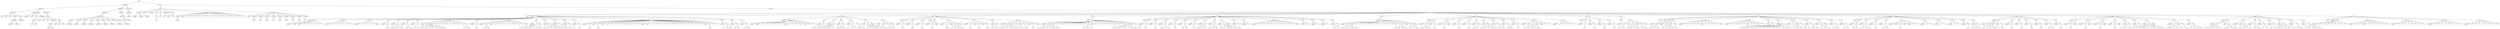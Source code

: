 digraph Tree {
	"t0" [label = "TEI"];
	"t1" [label = "teiHeader"];
	"t2" [label = "fileDesc"];
	"t3" [label = "titleStmt"];
	"t4" [label = "title"];
	"t5" [label = "title"];
	"t6" [label = "title"];
	"t7" [label = "author"];
	"t8" [label = "persName"];
	"t9" [label = "forename"];
	"t10" [label = "surname"];
	"t11" [label = "author"];
	"t12" [label = "persName"];
	"t13" [label = "publicationStmt"];
	"t14" [label = "publisher"];
	"t15" [label = "idno"];
	"t16" [label = "idno"];
	"t17" [label = "availability"];
	"t18" [label = "licence"];
	"t19" [label = "ab"];
	"t20" [label = "ref"];
	"t21" [label = "sourceDesc"];
	"t22" [label = "bibl"];
	"t23" [label = "name"];
	"t24" [label = "idno"];
	"t25" [label = "idno"];
	"t26" [label = "availability"];
	"t27" [label = "licence"];
	"t28" [label = "ab"];
	"t29" [label = "ref"];
	"t30" [label = "bibl"];
	"t31" [label = "date"];
	"t32" [label = "date"];
	"t33" [label = "idno"];
	"t34" [label = "profileDesc"];
	"t35" [label = "particDesc"];
	"t36" [label = "listPerson"];
	"t37" [label = "person"];
	"t38" [label = "persName"];
	"t39" [label = "person"];
	"t40" [label = "persName"];
	"t41" [label = "person"];
	"t42" [label = "persName"];
	"t43" [label = "person"];
	"t44" [label = "persName"];
	"t45" [label = "person"];
	"t46" [label = "persName"];
	"t47" [label = "person"];
	"t48" [label = "persName"];
	"t49" [label = "person"];
	"t50" [label = "persName"];
	"t51" [label = "person"];
	"t52" [label = "persName"];
	"t53" [label = "person"];
	"t54" [label = "persName"];
	"t55" [label = "textClass"];
	"t56" [label = "keywords"];
	"t57" [label = "term"];
	"t58" [label = "term"];
	"t59" [label = "revisionDesc"];
	"t60" [label = "listChange"];
	"t61" [label = "change"];
	"t62" [label = "text"];
	"t63" [label = "front"];
	"t64" [label = "docTitle"];
	"t65" [label = "titlePart"];
	"t66" [label = "titlePart"];
	"t67" [label = "titlePart"];
	"t68" [label = "docDate"];
	"t69" [label = "docAuthor"];
	"t70" [label = "div"];
	"t71" [label = "div"];
	"t72" [label = "p"];
	"t73" [label = "div"];
	"t74" [label = "p"];
	"t75" [label = "performance"];
	"t76" [label = "ab"];
	"t77" [label = "div"];
	"t78" [label = "head"];
	"t79" [label = "p"];
	"t80" [label = "div"];
	"t81" [label = "opener"];
	"t82" [label = "salute"];
	"t83" [label = "head"];
	"t84" [label = "l"];
	"t85" [label = "l"];
	"t86" [label = "l"];
	"t87" [label = "l"];
	"t88" [label = "l"];
	"t89" [label = "l"];
	"t90" [label = "l"];
	"t91" [label = "l"];
	"t92" [label = "l"];
	"t93" [label = "l"];
	"t94" [label = "l"];
	"t95" [label = "l"];
	"t96" [label = "l"];
	"t97" [label = "l"];
	"t98" [label = "l"];
	"t99" [label = "l"];
	"t100" [label = "castList"];
	"t101" [label = "head"];
	"t102" [label = "castItem"];
	"t103" [label = "role"];
	"t104" [label = "castItem"];
	"t105" [label = "role"];
	"t106" [label = "castItem"];
	"t107" [label = "role"];
	"t108" [label = "castItem"];
	"t109" [label = "role"];
	"t110" [label = "castItem"];
	"t111" [label = "role"];
	"t112" [label = "castItem"];
	"t113" [label = "role"];
	"t114" [label = "castItem"];
	"t115" [label = "role"];
	"t116" [label = "castItem"];
	"t117" [label = "role"];
	"t118" [label = "castItem"];
	"t119" [label = "role"];
	"t120" [label = "body"];
	"t121" [label = "div"];
	"t122" [label = "head"];
	"t123" [label = "stage"];
	"t124" [label = "div"];
	"t125" [label = "head"];
	"t126" [label = "sp"];
	"t127" [label = "speaker"];
	"t128" [label = "stage"];
	"t129" [label = "stage"];
	"t130" [label = "l"];
	"t131" [label = "l"];
	"t132" [label = "l"];
	"t133" [label = "l"];
	"t134" [label = "l"];
	"t135" [label = "l"];
	"t136" [label = "sp"];
	"t137" [label = "speaker"];
	"t138" [label = "l"];
	"t139" [label = "l"];
	"t140" [label = "l"];
	"t141" [label = "l"];
	"t142" [label = "l"];
	"t143" [label = "l"];
	"t144" [label = "sp"];
	"t145" [label = "speaker"];
	"t146" [label = "l"];
	"t147" [label = "l"];
	"t148" [label = "l"];
	"t149" [label = "l"];
	"t150" [label = "stage"];
	"t151" [label = "sp"];
	"t152" [label = "speaker"];
	"t153" [label = "p"];
	"t154" [label = "s"];
	"t155" [label = "sp"];
	"t156" [label = "speaker"];
	"t157" [label = "p"];
	"t158" [label = "s"];
	"t159" [label = "s"];
	"t160" [label = "s"];
	"t161" [label = "s"];
	"t162" [label = "sp"];
	"t163" [label = "speaker"];
	"t164" [label = "p"];
	"t165" [label = "s"];
	"t166" [label = "s"];
	"t167" [label = "sp"];
	"t168" [label = "speaker"];
	"t169" [label = "p"];
	"t170" [label = "s"];
	"t171" [label = "sp"];
	"t172" [label = "speaker"];
	"t173" [label = "p"];
	"t174" [label = "s"];
	"t175" [label = "s"];
	"t176" [label = "s"];
	"t177" [label = "s"];
	"t178" [label = "s"];
	"t179" [label = "s"];
	"t180" [label = "s"];
	"t181" [label = "s"];
	"t182" [label = "stage"];
	"t183" [label = "l"];
	"t184" [label = "l"];
	"t185" [label = "l"];
	"t186" [label = "l"];
	"t187" [label = "l"];
	"t188" [label = "l"];
	"t189" [label = "l"];
	"t190" [label = "l"];
	"t191" [label = "p"];
	"t192" [label = "s"];
	"t193" [label = "s"];
	"t194" [label = "sp"];
	"t195" [label = "speaker"];
	"t196" [label = "p"];
	"t197" [label = "s"];
	"t198" [label = "sp"];
	"t199" [label = "speaker"];
	"t200" [label = "p"];
	"t201" [label = "s"];
	"t202" [label = "s"];
	"t203" [label = "stage"];
	"t204" [label = "l"];
	"t205" [label = "l"];
	"t206" [label = "l"];
	"t207" [label = "l"];
	"t208" [label = "l"];
	"t209" [label = "l"];
	"t210" [label = "l"];
	"t211" [label = "l"];
	"t212" [label = "note"];
	"t213" [label = "sp"];
	"t214" [label = "speaker"];
	"t215" [label = "p"];
	"t216" [label = "s"];
	"t217" [label = "s"];
	"t218" [label = "s"];
	"t219" [label = "s"];
	"t220" [label = "p"];
	"t221" [label = "s"];
	"t222" [label = "s"];
	"t223" [label = "sp"];
	"t224" [label = "speaker"];
	"t225" [label = "p"];
	"t226" [label = "s"];
	"t227" [label = "s"];
	"t228" [label = "s"];
	"t229" [label = "s"];
	"t230" [label = "s"];
	"t231" [label = "s"];
	"t232" [label = "sp"];
	"t233" [label = "speaker"];
	"t234" [label = "p"];
	"t235" [label = "s"];
	"t236" [label = "s"];
	"t237" [label = "sp"];
	"t238" [label = "speaker"];
	"t239" [label = "p"];
	"t240" [label = "s"];
	"t241" [label = "sp"];
	"t242" [label = "speaker"];
	"t243" [label = "p"];
	"t244" [label = "s"];
	"t245" [label = "sp"];
	"t246" [label = "speaker"];
	"t247" [label = "p"];
	"t248" [label = "s"];
	"t249" [label = "stage"];
	"t250" [label = "p"];
	"t251" [label = "s"];
	"t252" [label = "stage"];
	"t253" [label = "l"];
	"t254" [label = "l"];
	"t255" [label = "l"];
	"t256" [label = "l"];
	"t257" [label = "l"];
	"t258" [label = "note"];
	"t259" [label = "l"];
	"t260" [label = "l"];
	"t261" [label = "l"];
	"t262" [label = "stage"];
	"t263" [label = "note"];
	"t264" [label = "l"];
	"t265" [label = "l"];
	"t266" [label = "l"];
	"t267" [label = "l"];
	"t268" [label = "l"];
	"t269" [label = "l"];
	"t270" [label = "l"];
	"t271" [label = "l"];
	"t272" [label = "l"];
	"t273" [label = "l"];
	"t274" [label = "l"];
	"t275" [label = "l"];
	"t276" [label = "l"];
	"t277" [label = "l"];
	"t278" [label = "stage"];
	"t279" [label = "p"];
	"t280" [label = "s"];
	"t281" [label = "l"];
	"t282" [label = "l"];
	"t283" [label = "sp"];
	"t284" [label = "speaker"];
	"t285" [label = "p"];
	"t286" [label = "s"];
	"t287" [label = "s"];
	"t288" [label = "s"];
	"t289" [label = "sp"];
	"t290" [label = "speaker"];
	"t291" [label = "p"];
	"t292" [label = "s"];
	"t293" [label = "s"];
	"t294" [label = "sp"];
	"t295" [label = "speaker"];
	"t296" [label = "p"];
	"t297" [label = "s"];
	"t298" [label = "s"];
	"t299" [label = "div"];
	"t300" [label = "head"];
	"t301" [label = "sp"];
	"t302" [label = "speaker"];
	"t303" [label = "stage"];
	"t304" [label = "l"];
	"t305" [label = "l"];
	"t306" [label = "l"];
	"t307" [label = "l"];
	"t308" [label = "l"];
	"t309" [label = "l"];
	"t310" [label = "stage"];
	"t311" [label = "l"];
	"t312" [label = "l"];
	"t313" [label = "l"];
	"t314" [label = "l"];
	"t315" [label = "stage"];
	"t316" [label = "l"];
	"t317" [label = "l"];
	"t318" [label = "sp"];
	"t319" [label = "speaker"];
	"t320" [label = "p"];
	"t321" [label = "s"];
	"t322" [label = "sp"];
	"t323" [label = "speaker"];
	"t324" [label = "p"];
	"t325" [label = "s"];
	"t326" [label = "s"];
	"t327" [label = "s"];
	"t328" [label = "s"];
	"t329" [label = "s"];
	"t330" [label = "sp"];
	"t331" [label = "speaker"];
	"t332" [label = "p"];
	"t333" [label = "s"];
	"t334" [label = "s"];
	"t335" [label = "s"];
	"t336" [label = "sp"];
	"t337" [label = "speaker"];
	"t338" [label = "p"];
	"t339" [label = "s"];
	"t340" [label = "s"];
	"t341" [label = "s"];
	"t342" [label = "p"];
	"t343" [label = "s"];
	"t344" [label = "s"];
	"t345" [label = "sp"];
	"t346" [label = "speaker"];
	"t347" [label = "p"];
	"t348" [label = "s"];
	"t349" [label = "s"];
	"t350" [label = "s"];
	"t351" [label = "s"];
	"t352" [label = "s"];
	"t353" [label = "s"];
	"t354" [label = "stage"];
	"t355" [label = "sp"];
	"t356" [label = "speaker"];
	"t357" [label = "stage"];
	"t358" [label = "p"];
	"t359" [label = "s"];
	"t360" [label = "s"];
	"t361" [label = "stage"];
	"t362" [label = "div"];
	"t363" [label = "head"];
	"t364" [label = "sp"];
	"t365" [label = "speaker"];
	"t366" [label = "p"];
	"t367" [label = "s"];
	"t368" [label = "sp"];
	"t369" [label = "speaker"];
	"t370" [label = "p"];
	"t371" [label = "s"];
	"t372" [label = "sp"];
	"t373" [label = "speaker"];
	"t374" [label = "p"];
	"t375" [label = "s"];
	"t376" [label = "stage"];
	"t377" [label = "sp"];
	"t378" [label = "speaker"];
	"t379" [label = "p"];
	"t380" [label = "s"];
	"t381" [label = "stage"];
	"t382" [label = "sp"];
	"t383" [label = "speaker"];
	"t384" [label = "p"];
	"t385" [label = "s"];
	"t386" [label = "stage"];
	"t387" [label = "p"];
	"t388" [label = "s"];
	"t389" [label = "s"];
	"t390" [label = "s"];
	"t391" [label = "s"];
	"t392" [label = "stage"];
	"t393" [label = "sp"];
	"t394" [label = "speaker"];
	"t395" [label = "p"];
	"t396" [label = "s"];
	"t397" [label = "stage"];
	"t398" [label = "p"];
	"t399" [label = "s"];
	"t400" [label = "stage"];
	"t401" [label = "p"];
	"t402" [label = "s"];
	"t403" [label = "sp"];
	"t404" [label = "speaker"];
	"t405" [label = "p"];
	"t406" [label = "s"];
	"t407" [label = "s"];
	"t408" [label = "sp"];
	"t409" [label = "speaker"];
	"t410" [label = "p"];
	"t411" [label = "s"];
	"t412" [label = "s"];
	"t413" [label = "s"];
	"t414" [label = "s"];
	"t415" [label = "s"];
	"t416" [label = "s"];
	"t417" [label = "stage"];
	"t418" [label = "p"];
	"t419" [label = "s"];
	"t420" [label = "stage"];
	"t421" [label = "p"];
	"t422" [label = "s"];
	"t423" [label = "stage"];
	"t424" [label = "p"];
	"t425" [label = "s"];
	"t426" [label = "stage"];
	"t427" [label = "div"];
	"t428" [label = "head"];
	"t429" [label = "sp"];
	"t430" [label = "speaker"];
	"t431" [label = "p"];
	"t432" [label = "s"];
	"t433" [label = "s"];
	"t434" [label = "s"];
	"t435" [label = "s"];
	"t436" [label = "s"];
	"t437" [label = "s"];
	"t438" [label = "stage"];
	"t439" [label = "l"];
	"t440" [label = "l"];
	"t441" [label = "l"];
	"t442" [label = "l"];
	"t443" [label = "l"];
	"t444" [label = "l"];
	"t445" [label = "l"];
	"t446" [label = "l"];
	"t447" [label = "p"];
	"t448" [label = "s"];
	"t449" [label = "s"];
	"t450" [label = "s"];
	"t451" [label = "stage"];
	"t452" [label = "l"];
	"t453" [label = "l"];
	"t454" [label = "l"];
	"t455" [label = "l"];
	"t456" [label = "l"];
	"t457" [label = "l"];
	"t458" [label = "l"];
	"t459" [label = "l"];
	"t460" [label = "p"];
	"t461" [label = "s"];
	"t462" [label = "s"];
	"t463" [label = "s"];
	"t464" [label = "s"];
	"t465" [label = "s"];
	"t466" [label = "s"];
	"t467" [label = "s"];
	"t468" [label = "stage"];
	"t469" [label = "p"];
	"t470" [label = "s"];
	"t471" [label = "div"];
	"t472" [label = "head"];
	"t473" [label = "sp"];
	"t474" [label = "speaker"];
	"t475" [label = "p"];
	"t476" [label = "s"];
	"t477" [label = "sp"];
	"t478" [label = "speaker"];
	"t479" [label = "p"];
	"t480" [label = "s"];
	"t481" [label = "sp"];
	"t482" [label = "speaker"];
	"t483" [label = "p"];
	"t484" [label = "s"];
	"t485" [label = "s"];
	"t486" [label = "s"];
	"t487" [label = "sp"];
	"t488" [label = "speaker"];
	"t489" [label = "p"];
	"t490" [label = "s"];
	"t491" [label = "sp"];
	"t492" [label = "speaker"];
	"t493" [label = "p"];
	"t494" [label = "s"];
	"t495" [label = "s"];
	"t496" [label = "sp"];
	"t497" [label = "speaker"];
	"t498" [label = "p"];
	"t499" [label = "s"];
	"t500" [label = "sp"];
	"t501" [label = "speaker"];
	"t502" [label = "p"];
	"t503" [label = "s"];
	"t504" [label = "s"];
	"t505" [label = "s"];
	"t506" [label = "sp"];
	"t507" [label = "speaker"];
	"t508" [label = "p"];
	"t509" [label = "s"];
	"t510" [label = "s"];
	"t511" [label = "s"];
	"t512" [label = "sp"];
	"t513" [label = "speaker"];
	"t514" [label = "p"];
	"t515" [label = "s"];
	"t516" [label = "s"];
	"t517" [label = "s"];
	"t518" [label = "s"];
	"t519" [label = "s"];
	"t520" [label = "s"];
	"t521" [label = "stage"];
	"t522" [label = "sp"];
	"t523" [label = "speaker"];
	"t524" [label = "l"];
	"t525" [label = "sp"];
	"t526" [label = "speaker"];
	"t527" [label = "l"];
	"t528" [label = "sp"];
	"t529" [label = "speaker"];
	"t530" [label = "l"];
	"t531" [label = "l"];
	"t532" [label = "l"];
	"t533" [label = "l"];
	"t534" [label = "l"];
	"t535" [label = "l"];
	"t536" [label = "l"];
	"t537" [label = "l"];
	"t538" [label = "l"];
	"t539" [label = "l"];
	"t540" [label = "stage"];
	"t541" [label = "sp"];
	"t542" [label = "speaker"];
	"t543" [label = "l"];
	"t544" [label = "sp"];
	"t545" [label = "speaker"];
	"t546" [label = "l"];
	"t547" [label = "sp"];
	"t548" [label = "speaker"];
	"t549" [label = "l"];
	"t550" [label = "sp"];
	"t551" [label = "speaker"];
	"t552" [label = "p"];
	"t553" [label = "s"];
	"t554" [label = "s"];
	"t555" [label = "div"];
	"t556" [label = "head"];
	"t557" [label = "sp"];
	"t558" [label = "speaker"];
	"t559" [label = "p"];
	"t560" [label = "s"];
	"t561" [label = "s"];
	"t562" [label = "s"];
	"t563" [label = "s"];
	"t564" [label = "s"];
	"t565" [label = "stage"];
	"t566" [label = "l"];
	"t567" [label = "l"];
	"t568" [label = "l"];
	"t569" [label = "l"];
	"t570" [label = "l"];
	"t571" [label = "l"];
	"t572" [label = "l"];
	"t573" [label = "l"];
	"t574" [label = "l"];
	"t575" [label = "l"];
	"t576" [label = "l"];
	"t577" [label = "l"];
	"t578" [label = "p"];
	"t579" [label = "s"];
	"t580" [label = "s"];
	"t581" [label = "s"];
	"t582" [label = "s"];
	"t583" [label = "stage"];
	"t584" [label = "p"];
	"t585" [label = "s"];
	"t586" [label = "s"];
	"t587" [label = "s"];
	"t588" [label = "stage"];
	"t589" [label = "div"];
	"t590" [label = "head"];
	"t591" [label = "sp"];
	"t592" [label = "speaker"];
	"t593" [label = "p"];
	"t594" [label = "s"];
	"t595" [label = "s"];
	"t596" [label = "s"];
	"t597" [label = "stage"];
	"t598" [label = "p"];
	"t599" [label = "s"];
	"t600" [label = "sp"];
	"t601" [label = "speaker"];
	"t602" [label = "p"];
	"t603" [label = "s"];
	"t604" [label = "stage"];
	"t605" [label = "sp"];
	"t606" [label = "speaker"];
	"t607" [label = "p"];
	"t608" [label = "s"];
	"t609" [label = "sp"];
	"t610" [label = "speaker"];
	"t611" [label = "p"];
	"t612" [label = "s"];
	"t613" [label = "sp"];
	"t614" [label = "speaker"];
	"t615" [label = "p"];
	"t616" [label = "s"];
	"t617" [label = "s"];
	"t618" [label = "sp"];
	"t619" [label = "speaker"];
	"t620" [label = "p"];
	"t621" [label = "s"];
	"t622" [label = "s"];
	"t623" [label = "s"];
	"t624" [label = "s"];
	"t625" [label = "s"];
	"t626" [label = "sp"];
	"t627" [label = "speaker"];
	"t628" [label = "p"];
	"t629" [label = "s"];
	"t630" [label = "s"];
	"t631" [label = "sp"];
	"t632" [label = "speaker"];
	"t633" [label = "p"];
	"t634" [label = "s"];
	"t635" [label = "s"];
	"t636" [label = "sp"];
	"t637" [label = "speaker"];
	"t638" [label = "p"];
	"t639" [label = "s"];
	"t640" [label = "sp"];
	"t641" [label = "speaker"];
	"t642" [label = "note"];
	"t643" [label = "p"];
	"t644" [label = "s"];
	"t645" [label = "s"];
	"t646" [label = "s"];
	"t647" [label = "s"];
	"t648" [label = "s"];
	"t649" [label = "stage"];
	"t650" [label = "stage"];
	"t651" [label = "l"];
	"t652" [label = "l"];
	"t653" [label = "sp"];
	"t654" [label = "speaker"];
	"t655" [label = "l"];
	"t656" [label = "l"];
	"t657" [label = "l"];
	"t658" [label = "l"];
	"t659" [label = "l"];
	"t660" [label = "div"];
	"t661" [label = "head"];
	"t662" [label = "sp"];
	"t663" [label = "speaker"];
	"t664" [label = "p"];
	"t665" [label = "s"];
	"t666" [label = "sp"];
	"t667" [label = "speaker"];
	"t668" [label = "p"];
	"t669" [label = "s"];
	"t670" [label = "sp"];
	"t671" [label = "speaker"];
	"t672" [label = "p"];
	"t673" [label = "s"];
	"t674" [label = "sp"];
	"t675" [label = "speaker"];
	"t676" [label = "p"];
	"t677" [label = "s"];
	"t678" [label = "div"];
	"t679" [label = "head"];
	"t680" [label = "sp"];
	"t681" [label = "speaker"];
	"t682" [label = "p"];
	"t683" [label = "s"];
	"t684" [label = "s"];
	"t685" [label = "stage"];
	"t686" [label = "p"];
	"t687" [label = "s"];
	"t688" [label = "s"];
	"t689" [label = "s"];
	"t690" [label = "s"];
	"t691" [label = "stage"];
	"t692" [label = "p"];
	"t693" [label = "s"];
	"t694" [label = "s"];
	"t695" [label = "stage"];
	"t696" [label = "div"];
	"t697" [label = "head"];
	"t698" [label = "stage"];
	"t699" [label = "sp"];
	"t700" [label = "speaker"];
	"t701" [label = "p"];
	"t702" [label = "s"];
	"t703" [label = "s"];
	"t704" [label = "s"];
	"t705" [label = "sp"];
	"t706" [label = "speaker"];
	"t707" [label = "p"];
	"t708" [label = "s"];
	"t709" [label = "s"];
	"t710" [label = "s"];
	"t711" [label = "s"];
	"t712" [label = "s"];
	"t713" [label = "stage"];
	"t714" [label = "stage"];
	"t715" [label = "sp"];
	"t716" [label = "speaker"];
	"t717" [label = "l"];
	"t718" [label = "l"];
	"t719" [label = "l"];
	"t720" [label = "l"];
	"t721" [label = "stage"];
	"t722" [label = "l"];
	"t723" [label = "l"];
	"t724" [label = "l"];
	"t725" [label = "l"];
	"t726" [label = "note"];
	"t727" [label = "sp"];
	"t728" [label = "speaker"];
	"t729" [label = "l"];
	"t730" [label = "l"];
	"t731" [label = "l"];
	"t732" [label = "l"];
	"t733" [label = "stage"];
	"t734" [label = "l"];
	"t735" [label = "l"];
	"t736" [label = "l"];
	"t737" [label = "l"];
	"t738" [label = "sp"];
	"t739" [label = "speaker"];
	"t740" [label = "p"];
	"t741" [label = "s"];
	"t742" [label = "s"];
	"t743" [label = "sp"];
	"t744" [label = "speaker"];
	"t745" [label = "p"];
	"t746" [label = "s"];
	"t747" [label = "s"];
	"t748" [label = "s"];
	"t749" [label = "s"];
	"t750" [label = "s"];
	"t751" [label = "s"];
	"t752" [label = "s"];
	"t753" [label = "s"];
	"t754" [label = "s"];
	"t755" [label = "s"];
	"t756" [label = "s"];
	"t757" [label = "s"];
	"t758" [label = "sp"];
	"t759" [label = "speaker"];
	"t760" [label = "p"];
	"t761" [label = "s"];
	"t762" [label = "s"];
	"t763" [label = "s"];
	"t764" [label = "stage"];
	"t765" [label = "p"];
	"t766" [label = "s"];
	"t767" [label = "s"];
	"t768" [label = "sp"];
	"t769" [label = "speaker"];
	"t770" [label = "p"];
	"t771" [label = "s"];
	"t772" [label = "s"];
	"t773" [label = "sp"];
	"t774" [label = "speaker"];
	"t775" [label = "p"];
	"t776" [label = "s"];
	"t777" [label = "s"];
	"t778" [label = "s"];
	"t779" [label = "stage"];
	"t780" [label = "sp"];
	"t781" [label = "speaker"];
	"t782" [label = "p"];
	"t783" [label = "s"];
	"t784" [label = "s"];
	"t785" [label = "sp"];
	"t786" [label = "speaker"];
	"t787" [label = "p"];
	"t788" [label = "s"];
	"t789" [label = "s"];
	"t790" [label = "div"];
	"t791" [label = "head"];
	"t792" [label = "sp"];
	"t793" [label = "speaker"];
	"t794" [label = "p"];
	"t795" [label = "s"];
	"t796" [label = "s"];
	"t797" [label = "sp"];
	"t798" [label = "speaker"];
	"t799" [label = "p"];
	"t800" [label = "s"];
	"t801" [label = "s"];
	"t802" [label = "s"];
	"t803" [label = "sp"];
	"t804" [label = "speaker"];
	"t805" [label = "p"];
	"t806" [label = "s"];
	"t807" [label = "sp"];
	"t808" [label = "speaker"];
	"t809" [label = "p"];
	"t810" [label = "s"];
	"t811" [label = "s"];
	"t812" [label = "sp"];
	"t813" [label = "speaker"];
	"t814" [label = "stage"];
	"t815" [label = "p"];
	"t816" [label = "s"];
	"t817" [label = "stage"];
	"t818" [label = "stage"];
	"t819" [label = "l"];
	"t820" [label = "l"];
	"t821" [label = "sp"];
	"t822" [label = "speaker"];
	"t823" [label = "l"];
	"t824" [label = "l"];
	"t825" [label = "sp"];
	"t826" [label = "speaker"];
	"t827" [label = "l"];
	"t828" [label = "l"];
	"t829" [label = "sp"];
	"t830" [label = "speaker"];
	"t831" [label = "l"];
	"t832" [label = "l"];
	"t833" [label = "sp"];
	"t834" [label = "speaker"];
	"t835" [label = "p"];
	"t836" [label = "s"];
	"t837" [label = "sp"];
	"t838" [label = "speaker"];
	"t839" [label = "p"];
	"t840" [label = "s"];
	"t841" [label = "s"];
	"t842" [label = "s"];
	"t843" [label = "div"];
	"t844" [label = "head"];
	"t845" [label = "sp"];
	"t846" [label = "speaker"];
	"t847" [label = "p"];
	"t848" [label = "s"];
	"t849" [label = "s"];
	"t850" [label = "s"];
	"t851" [label = "s"];
	"t852" [label = "s"];
	"t853" [label = "stage"];
	"t854" [label = "stage"];
	"t855" [label = "p"];
	"t856" [label = "s"];
	"t857" [label = "sp"];
	"t858" [label = "speaker"];
	"t859" [label = "p"];
	"t860" [label = "s"];
	"t861" [label = "sp"];
	"t862" [label = "speaker"];
	"t863" [label = "p"];
	"t864" [label = "s"];
	"t865" [label = "sp"];
	"t866" [label = "speaker"];
	"t867" [label = "p"];
	"t868" [label = "s"];
	"t869" [label = "sp"];
	"t870" [label = "speaker"];
	"t871" [label = "p"];
	"t872" [label = "s"];
	"t873" [label = "sp"];
	"t874" [label = "speaker"];
	"t875" [label = "p"];
	"t876" [label = "s"];
	"t877" [label = "s"];
	"t878" [label = "sp"];
	"t879" [label = "speaker"];
	"t880" [label = "p"];
	"t881" [label = "s"];
	"t882" [label = "div"];
	"t883" [label = "head"];
	"t884" [label = "sp"];
	"t885" [label = "speaker"];
	"t886" [label = "p"];
	"t887" [label = "s"];
	"t888" [label = "stage"];
	"t889" [label = "sp"];
	"t890" [label = "speaker"];
	"t891" [label = "p"];
	"t892" [label = "s"];
	"t893" [label = "stage"];
	"t894" [label = "sp"];
	"t895" [label = "speaker"];
	"t896" [label = "p"];
	"t897" [label = "s"];
	"t898" [label = "stage"];
	"t899" [label = "sp"];
	"t900" [label = "speaker"];
	"t901" [label = "p"];
	"t902" [label = "s"];
	"t903" [label = "stage"];
	"t904" [label = "sp"];
	"t905" [label = "speaker"];
	"t906" [label = "p"];
	"t907" [label = "s"];
	"t908" [label = "s"];
	"t909" [label = "sp"];
	"t910" [label = "speaker"];
	"t911" [label = "p"];
	"t912" [label = "s"];
	"t913" [label = "sp"];
	"t914" [label = "speaker"];
	"t915" [label = "p"];
	"t916" [label = "s"];
	"t917" [label = "s"];
	"t918" [label = "s"];
	"t919" [label = "s"];
	"t920" [label = "s"];
	"t921" [label = "s"];
	"t922" [label = "s"];
	"t923" [label = "s"];
	"t924" [label = "s"];
	"t925" [label = "stage"];
	"t926" [label = "sp"];
	"t927" [label = "speaker"];
	"t928" [label = "p"];
	"t929" [label = "s"];
	"t930" [label = "s"];
	"t931" [label = "s"];
	"t932" [label = "s"];
	"t933" [label = "s"];
	"t934" [label = "stage"];
	"t935" [label = "p"];
	"t936" [label = "s"];
	"t937" [label = "sp"];
	"t938" [label = "speaker"];
	"t939" [label = "p"];
	"t940" [label = "s"];
	"t941" [label = "s"];
	"t942" [label = "s"];
	"t943" [label = "s"];
	"t944" [label = "div"];
	"t945" [label = "head"];
	"t946" [label = "sp"];
	"t947" [label = "speaker"];
	"t948" [label = "p"];
	"t949" [label = "s"];
	"t950" [label = "s"];
	"t951" [label = "s"];
	"t952" [label = "s"];
	"t953" [label = "s"];
	"t954" [label = "stage"];
	"t955" [label = "p"];
	"t956" [label = "s"];
	"t957" [label = "s"];
	"t958" [label = "s"];
	"t959" [label = "s"];
	"t960" [label = "sp"];
	"t961" [label = "speaker"];
	"t962" [label = "stage"];
	"t963" [label = "p"];
	"t964" [label = "s"];
	"t965" [label = "s"];
	"t966" [label = "s"];
	"t967" [label = "s"];
	"t968" [label = "sp"];
	"t969" [label = "speaker"];
	"t970" [label = "p"];
	"t971" [label = "s"];
	"t972" [label = "s"];
	"t973" [label = "sp"];
	"t974" [label = "speaker"];
	"t975" [label = "p"];
	"t976" [label = "s"];
	"t977" [label = "s"];
	"t978" [label = "sp"];
	"t979" [label = "speaker"];
	"t980" [label = "p"];
	"t981" [label = "s"];
	"t982" [label = "sp"];
	"t983" [label = "speaker"];
	"t984" [label = "p"];
	"t985" [label = "s"];
	"t986" [label = "s"];
	"t987" [label = "s"];
	"t988" [label = "s"];
	"t989" [label = "s"];
	"t990" [label = "s"];
	"t991" [label = "sp"];
	"t992" [label = "speaker"];
	"t993" [label = "p"];
	"t994" [label = "s"];
	"t995" [label = "s"];
	"t996" [label = "sp"];
	"t997" [label = "speaker"];
	"t998" [label = "p"];
	"t999" [label = "s"];
	"t1000" [label = "s"];
	"t1001" [label = "s"];
	"t1002" [label = "s"];
	"t1003" [label = "s"];
	"t1004" [label = "div"];
	"t1005" [label = "head"];
	"t1006" [label = "stage"];
	"t1007" [label = "sp"];
	"t1008" [label = "speaker"];
	"t1009" [label = "l"];
	"t1010" [label = "l"];
	"t1011" [label = "l"];
	"t1012" [label = "l"];
	"t1013" [label = "l"];
	"t1014" [label = "l"];
	"t1015" [label = "l"];
	"t1016" [label = "l"];
	"t1017" [label = "sp"];
	"t1018" [label = "speaker"];
	"t1019" [label = "l"];
	"t1020" [label = "l"];
	"t1021" [label = "stage"];
	"t1022" [label = "l"];
	"t1023" [label = "l"];
	"t1024" [label = "l"];
	"t1025" [label = "l"];
	"t1026" [label = "l"];
	"t1027" [label = "l"];
	"t1028" [label = "sp"];
	"t1029" [label = "speaker"];
	"t1030" [label = "l"];
	"t1031" [label = "l"];
	"t1032" [label = "l"];
	"t1033" [label = "l"];
	"t1034" [label = "l"];
	"t1035" [label = "l"];
	"t1036" [label = "l"];
	"t1037" [label = "l"];
	"t1038" [label = "sp"];
	"t1039" [label = "speaker"];
	"t1040" [label = "l"];
	"t1041" [label = "l"];
	"t1042" [label = "l"];
	"t1043" [label = "l"];
	"t1044" [label = "l"];
	"t1045" [label = "l"];
	"t1046" [label = "l"];
	"t1047" [label = "l"];
	"t1048" [label = "sp"];
	"t1049" [label = "speaker"];
	"t1050" [label = "l"];
	"t1051" [label = "l"];
	"t1052" [label = "l"];
	"t1053" [label = "l"];
	"t1054" [label = "l"];
	"t1055" [label = "l"];
	"t1056" [label = "l"];
	"t1057" [label = "l"];
	"t0" -> "t1";
	"t1" -> "t2";
	"t2" -> "t3";
	"t3" -> "t4";
	"t3" -> "t5";
	"t3" -> "t6";
	"t3" -> "t7";
	"t7" -> "t8";
	"t8" -> "t9";
	"t8" -> "t10";
	"t3" -> "t11";
	"t11" -> "t12";
	"t2" -> "t13";
	"t13" -> "t14";
	"t13" -> "t15";
	"t13" -> "t16";
	"t13" -> "t17";
	"t17" -> "t18";
	"t18" -> "t19";
	"t18" -> "t20";
	"t2" -> "t21";
	"t21" -> "t22";
	"t22" -> "t23";
	"t22" -> "t24";
	"t22" -> "t25";
	"t22" -> "t26";
	"t26" -> "t27";
	"t27" -> "t28";
	"t27" -> "t29";
	"t22" -> "t30";
	"t30" -> "t31";
	"t30" -> "t32";
	"t30" -> "t33";
	"t1" -> "t34";
	"t34" -> "t35";
	"t35" -> "t36";
	"t36" -> "t37";
	"t37" -> "t38";
	"t36" -> "t39";
	"t39" -> "t40";
	"t36" -> "t41";
	"t41" -> "t42";
	"t36" -> "t43";
	"t43" -> "t44";
	"t36" -> "t45";
	"t45" -> "t46";
	"t36" -> "t47";
	"t47" -> "t48";
	"t36" -> "t49";
	"t49" -> "t50";
	"t36" -> "t51";
	"t51" -> "t52";
	"t36" -> "t53";
	"t53" -> "t54";
	"t34" -> "t55";
	"t55" -> "t56";
	"t56" -> "t57";
	"t56" -> "t58";
	"t1" -> "t59";
	"t59" -> "t60";
	"t60" -> "t61";
	"t0" -> "t62";
	"t62" -> "t63";
	"t63" -> "t64";
	"t64" -> "t65";
	"t64" -> "t66";
	"t64" -> "t67";
	"t63" -> "t68";
	"t63" -> "t69";
	"t63" -> "t70";
	"t70" -> "t71";
	"t71" -> "t72";
	"t63" -> "t73";
	"t73" -> "t74";
	"t63" -> "t75";
	"t75" -> "t76";
	"t63" -> "t77";
	"t77" -> "t78";
	"t77" -> "t79";
	"t63" -> "t80";
	"t80" -> "t81";
	"t81" -> "t82";
	"t80" -> "t83";
	"t80" -> "t84";
	"t80" -> "t85";
	"t80" -> "t86";
	"t80" -> "t87";
	"t80" -> "t88";
	"t80" -> "t89";
	"t80" -> "t90";
	"t80" -> "t91";
	"t80" -> "t92";
	"t80" -> "t93";
	"t80" -> "t94";
	"t80" -> "t95";
	"t80" -> "t96";
	"t80" -> "t97";
	"t80" -> "t98";
	"t80" -> "t99";
	"t63" -> "t100";
	"t100" -> "t101";
	"t100" -> "t102";
	"t102" -> "t103";
	"t100" -> "t104";
	"t104" -> "t105";
	"t100" -> "t106";
	"t106" -> "t107";
	"t100" -> "t108";
	"t108" -> "t109";
	"t100" -> "t110";
	"t110" -> "t111";
	"t100" -> "t112";
	"t112" -> "t113";
	"t100" -> "t114";
	"t114" -> "t115";
	"t100" -> "t116";
	"t116" -> "t117";
	"t100" -> "t118";
	"t118" -> "t119";
	"t62" -> "t120";
	"t120" -> "t121";
	"t121" -> "t122";
	"t121" -> "t123";
	"t121" -> "t124";
	"t124" -> "t125";
	"t124" -> "t126";
	"t126" -> "t127";
	"t126" -> "t128";
	"t126" -> "t129";
	"t126" -> "t130";
	"t126" -> "t131";
	"t126" -> "t132";
	"t126" -> "t133";
	"t126" -> "t134";
	"t126" -> "t135";
	"t124" -> "t136";
	"t136" -> "t137";
	"t136" -> "t138";
	"t136" -> "t139";
	"t136" -> "t140";
	"t136" -> "t141";
	"t136" -> "t142";
	"t136" -> "t143";
	"t124" -> "t144";
	"t144" -> "t145";
	"t144" -> "t146";
	"t144" -> "t147";
	"t144" -> "t148";
	"t144" -> "t149";
	"t144" -> "t150";
	"t124" -> "t151";
	"t151" -> "t152";
	"t151" -> "t153";
	"t153" -> "t154";
	"t124" -> "t155";
	"t155" -> "t156";
	"t155" -> "t157";
	"t157" -> "t158";
	"t157" -> "t159";
	"t157" -> "t160";
	"t157" -> "t161";
	"t124" -> "t162";
	"t162" -> "t163";
	"t162" -> "t164";
	"t164" -> "t165";
	"t164" -> "t166";
	"t124" -> "t167";
	"t167" -> "t168";
	"t167" -> "t169";
	"t169" -> "t170";
	"t124" -> "t171";
	"t171" -> "t172";
	"t171" -> "t173";
	"t173" -> "t174";
	"t173" -> "t175";
	"t173" -> "t176";
	"t173" -> "t177";
	"t173" -> "t178";
	"t173" -> "t179";
	"t173" -> "t180";
	"t173" -> "t181";
	"t171" -> "t182";
	"t171" -> "t183";
	"t171" -> "t184";
	"t171" -> "t185";
	"t171" -> "t186";
	"t171" -> "t187";
	"t171" -> "t188";
	"t171" -> "t189";
	"t171" -> "t190";
	"t171" -> "t191";
	"t191" -> "t192";
	"t191" -> "t193";
	"t124" -> "t194";
	"t194" -> "t195";
	"t194" -> "t196";
	"t196" -> "t197";
	"t124" -> "t198";
	"t198" -> "t199";
	"t198" -> "t200";
	"t200" -> "t201";
	"t200" -> "t202";
	"t198" -> "t203";
	"t198" -> "t204";
	"t198" -> "t205";
	"t198" -> "t206";
	"t198" -> "t207";
	"t198" -> "t208";
	"t198" -> "t209";
	"t198" -> "t210";
	"t198" -> "t211";
	"t198" -> "t212";
	"t124" -> "t213";
	"t213" -> "t214";
	"t213" -> "t215";
	"t215" -> "t216";
	"t215" -> "t217";
	"t215" -> "t218";
	"t215" -> "t219";
	"t213" -> "t220";
	"t220" -> "t221";
	"t220" -> "t222";
	"t124" -> "t223";
	"t223" -> "t224";
	"t223" -> "t225";
	"t225" -> "t226";
	"t225" -> "t227";
	"t225" -> "t228";
	"t225" -> "t229";
	"t225" -> "t230";
	"t225" -> "t231";
	"t124" -> "t232";
	"t232" -> "t233";
	"t232" -> "t234";
	"t234" -> "t235";
	"t234" -> "t236";
	"t124" -> "t237";
	"t237" -> "t238";
	"t237" -> "t239";
	"t239" -> "t240";
	"t124" -> "t241";
	"t241" -> "t242";
	"t241" -> "t243";
	"t243" -> "t244";
	"t124" -> "t245";
	"t245" -> "t246";
	"t245" -> "t247";
	"t247" -> "t248";
	"t245" -> "t249";
	"t245" -> "t250";
	"t250" -> "t251";
	"t245" -> "t252";
	"t245" -> "t253";
	"t245" -> "t254";
	"t245" -> "t255";
	"t245" -> "t256";
	"t245" -> "t257";
	"t245" -> "t258";
	"t245" -> "t259";
	"t245" -> "t260";
	"t245" -> "t261";
	"t245" -> "t262";
	"t245" -> "t263";
	"t245" -> "t264";
	"t245" -> "t265";
	"t245" -> "t266";
	"t245" -> "t267";
	"t245" -> "t268";
	"t245" -> "t269";
	"t245" -> "t270";
	"t245" -> "t271";
	"t245" -> "t272";
	"t245" -> "t273";
	"t245" -> "t274";
	"t245" -> "t275";
	"t245" -> "t276";
	"t245" -> "t277";
	"t245" -> "t278";
	"t245" -> "t279";
	"t279" -> "t280";
	"t245" -> "t281";
	"t245" -> "t282";
	"t124" -> "t283";
	"t283" -> "t284";
	"t283" -> "t285";
	"t285" -> "t286";
	"t285" -> "t287";
	"t285" -> "t288";
	"t124" -> "t289";
	"t289" -> "t290";
	"t289" -> "t291";
	"t291" -> "t292";
	"t291" -> "t293";
	"t124" -> "t294";
	"t294" -> "t295";
	"t294" -> "t296";
	"t296" -> "t297";
	"t296" -> "t298";
	"t121" -> "t299";
	"t299" -> "t300";
	"t299" -> "t301";
	"t301" -> "t302";
	"t301" -> "t303";
	"t301" -> "t304";
	"t301" -> "t305";
	"t301" -> "t306";
	"t301" -> "t307";
	"t301" -> "t308";
	"t301" -> "t309";
	"t301" -> "t310";
	"t301" -> "t311";
	"t301" -> "t312";
	"t301" -> "t313";
	"t301" -> "t314";
	"t301" -> "t315";
	"t301" -> "t316";
	"t301" -> "t317";
	"t299" -> "t318";
	"t318" -> "t319";
	"t318" -> "t320";
	"t320" -> "t321";
	"t299" -> "t322";
	"t322" -> "t323";
	"t322" -> "t324";
	"t324" -> "t325";
	"t324" -> "t326";
	"t324" -> "t327";
	"t324" -> "t328";
	"t324" -> "t329";
	"t299" -> "t330";
	"t330" -> "t331";
	"t330" -> "t332";
	"t332" -> "t333";
	"t332" -> "t334";
	"t332" -> "t335";
	"t299" -> "t336";
	"t336" -> "t337";
	"t336" -> "t338";
	"t338" -> "t339";
	"t338" -> "t340";
	"t338" -> "t341";
	"t336" -> "t342";
	"t342" -> "t343";
	"t342" -> "t344";
	"t299" -> "t345";
	"t345" -> "t346";
	"t345" -> "t347";
	"t347" -> "t348";
	"t347" -> "t349";
	"t347" -> "t350";
	"t347" -> "t351";
	"t347" -> "t352";
	"t347" -> "t353";
	"t345" -> "t354";
	"t299" -> "t355";
	"t355" -> "t356";
	"t355" -> "t357";
	"t355" -> "t358";
	"t358" -> "t359";
	"t358" -> "t360";
	"t355" -> "t361";
	"t121" -> "t362";
	"t362" -> "t363";
	"t362" -> "t364";
	"t364" -> "t365";
	"t364" -> "t366";
	"t366" -> "t367";
	"t362" -> "t368";
	"t368" -> "t369";
	"t368" -> "t370";
	"t370" -> "t371";
	"t362" -> "t372";
	"t372" -> "t373";
	"t372" -> "t374";
	"t374" -> "t375";
	"t362" -> "t376";
	"t362" -> "t377";
	"t377" -> "t378";
	"t377" -> "t379";
	"t379" -> "t380";
	"t377" -> "t381";
	"t362" -> "t382";
	"t382" -> "t383";
	"t382" -> "t384";
	"t384" -> "t385";
	"t382" -> "t386";
	"t382" -> "t387";
	"t387" -> "t388";
	"t387" -> "t389";
	"t387" -> "t390";
	"t387" -> "t391";
	"t382" -> "t392";
	"t362" -> "t393";
	"t393" -> "t394";
	"t393" -> "t395";
	"t395" -> "t396";
	"t393" -> "t397";
	"t393" -> "t398";
	"t398" -> "t399";
	"t393" -> "t400";
	"t393" -> "t401";
	"t401" -> "t402";
	"t362" -> "t403";
	"t403" -> "t404";
	"t403" -> "t405";
	"t405" -> "t406";
	"t405" -> "t407";
	"t362" -> "t408";
	"t408" -> "t409";
	"t408" -> "t410";
	"t410" -> "t411";
	"t410" -> "t412";
	"t410" -> "t413";
	"t410" -> "t414";
	"t410" -> "t415";
	"t410" -> "t416";
	"t408" -> "t417";
	"t408" -> "t418";
	"t418" -> "t419";
	"t408" -> "t420";
	"t408" -> "t421";
	"t421" -> "t422";
	"t408" -> "t423";
	"t408" -> "t424";
	"t424" -> "t425";
	"t408" -> "t426";
	"t121" -> "t427";
	"t427" -> "t428";
	"t427" -> "t429";
	"t429" -> "t430";
	"t429" -> "t431";
	"t431" -> "t432";
	"t431" -> "t433";
	"t431" -> "t434";
	"t431" -> "t435";
	"t431" -> "t436";
	"t431" -> "t437";
	"t429" -> "t438";
	"t429" -> "t439";
	"t429" -> "t440";
	"t429" -> "t441";
	"t429" -> "t442";
	"t429" -> "t443";
	"t429" -> "t444";
	"t429" -> "t445";
	"t429" -> "t446";
	"t429" -> "t447";
	"t447" -> "t448";
	"t447" -> "t449";
	"t447" -> "t450";
	"t429" -> "t451";
	"t429" -> "t452";
	"t429" -> "t453";
	"t429" -> "t454";
	"t429" -> "t455";
	"t429" -> "t456";
	"t429" -> "t457";
	"t429" -> "t458";
	"t429" -> "t459";
	"t429" -> "t460";
	"t460" -> "t461";
	"t460" -> "t462";
	"t460" -> "t463";
	"t460" -> "t464";
	"t460" -> "t465";
	"t460" -> "t466";
	"t460" -> "t467";
	"t429" -> "t468";
	"t429" -> "t469";
	"t469" -> "t470";
	"t121" -> "t471";
	"t471" -> "t472";
	"t471" -> "t473";
	"t473" -> "t474";
	"t473" -> "t475";
	"t475" -> "t476";
	"t471" -> "t477";
	"t477" -> "t478";
	"t477" -> "t479";
	"t479" -> "t480";
	"t471" -> "t481";
	"t481" -> "t482";
	"t481" -> "t483";
	"t483" -> "t484";
	"t483" -> "t485";
	"t483" -> "t486";
	"t471" -> "t487";
	"t487" -> "t488";
	"t487" -> "t489";
	"t489" -> "t490";
	"t471" -> "t491";
	"t491" -> "t492";
	"t491" -> "t493";
	"t493" -> "t494";
	"t493" -> "t495";
	"t471" -> "t496";
	"t496" -> "t497";
	"t496" -> "t498";
	"t498" -> "t499";
	"t471" -> "t500";
	"t500" -> "t501";
	"t500" -> "t502";
	"t502" -> "t503";
	"t502" -> "t504";
	"t502" -> "t505";
	"t471" -> "t506";
	"t506" -> "t507";
	"t506" -> "t508";
	"t508" -> "t509";
	"t508" -> "t510";
	"t508" -> "t511";
	"t471" -> "t512";
	"t512" -> "t513";
	"t512" -> "t514";
	"t514" -> "t515";
	"t514" -> "t516";
	"t514" -> "t517";
	"t514" -> "t518";
	"t514" -> "t519";
	"t514" -> "t520";
	"t512" -> "t521";
	"t471" -> "t522";
	"t522" -> "t523";
	"t522" -> "t524";
	"t471" -> "t525";
	"t525" -> "t526";
	"t525" -> "t527";
	"t471" -> "t528";
	"t528" -> "t529";
	"t528" -> "t530";
	"t528" -> "t531";
	"t528" -> "t532";
	"t528" -> "t533";
	"t528" -> "t534";
	"t528" -> "t535";
	"t528" -> "t536";
	"t528" -> "t537";
	"t528" -> "t538";
	"t528" -> "t539";
	"t528" -> "t540";
	"t471" -> "t541";
	"t541" -> "t542";
	"t541" -> "t543";
	"t471" -> "t544";
	"t544" -> "t545";
	"t544" -> "t546";
	"t471" -> "t547";
	"t547" -> "t548";
	"t547" -> "t549";
	"t471" -> "t550";
	"t550" -> "t551";
	"t550" -> "t552";
	"t552" -> "t553";
	"t552" -> "t554";
	"t121" -> "t555";
	"t555" -> "t556";
	"t555" -> "t557";
	"t557" -> "t558";
	"t557" -> "t559";
	"t559" -> "t560";
	"t559" -> "t561";
	"t559" -> "t562";
	"t559" -> "t563";
	"t559" -> "t564";
	"t557" -> "t565";
	"t557" -> "t566";
	"t557" -> "t567";
	"t557" -> "t568";
	"t557" -> "t569";
	"t557" -> "t570";
	"t557" -> "t571";
	"t557" -> "t572";
	"t557" -> "t573";
	"t557" -> "t574";
	"t557" -> "t575";
	"t557" -> "t576";
	"t557" -> "t577";
	"t557" -> "t578";
	"t578" -> "t579";
	"t578" -> "t580";
	"t578" -> "t581";
	"t578" -> "t582";
	"t557" -> "t583";
	"t557" -> "t584";
	"t584" -> "t585";
	"t584" -> "t586";
	"t584" -> "t587";
	"t557" -> "t588";
	"t121" -> "t589";
	"t589" -> "t590";
	"t589" -> "t591";
	"t591" -> "t592";
	"t591" -> "t593";
	"t593" -> "t594";
	"t593" -> "t595";
	"t593" -> "t596";
	"t591" -> "t597";
	"t591" -> "t598";
	"t598" -> "t599";
	"t589" -> "t600";
	"t600" -> "t601";
	"t600" -> "t602";
	"t602" -> "t603";
	"t600" -> "t604";
	"t589" -> "t605";
	"t605" -> "t606";
	"t605" -> "t607";
	"t607" -> "t608";
	"t589" -> "t609";
	"t609" -> "t610";
	"t609" -> "t611";
	"t611" -> "t612";
	"t589" -> "t613";
	"t613" -> "t614";
	"t613" -> "t615";
	"t615" -> "t616";
	"t615" -> "t617";
	"t589" -> "t618";
	"t618" -> "t619";
	"t618" -> "t620";
	"t620" -> "t621";
	"t620" -> "t622";
	"t620" -> "t623";
	"t620" -> "t624";
	"t620" -> "t625";
	"t589" -> "t626";
	"t626" -> "t627";
	"t626" -> "t628";
	"t628" -> "t629";
	"t628" -> "t630";
	"t589" -> "t631";
	"t631" -> "t632";
	"t631" -> "t633";
	"t633" -> "t634";
	"t633" -> "t635";
	"t589" -> "t636";
	"t636" -> "t637";
	"t636" -> "t638";
	"t638" -> "t639";
	"t589" -> "t640";
	"t640" -> "t641";
	"t640" -> "t642";
	"t640" -> "t643";
	"t643" -> "t644";
	"t643" -> "t645";
	"t643" -> "t646";
	"t643" -> "t647";
	"t643" -> "t648";
	"t640" -> "t649";
	"t640" -> "t650";
	"t640" -> "t651";
	"t640" -> "t652";
	"t589" -> "t653";
	"t653" -> "t654";
	"t653" -> "t655";
	"t653" -> "t656";
	"t653" -> "t657";
	"t653" -> "t658";
	"t653" -> "t659";
	"t121" -> "t660";
	"t660" -> "t661";
	"t660" -> "t662";
	"t662" -> "t663";
	"t662" -> "t664";
	"t664" -> "t665";
	"t660" -> "t666";
	"t666" -> "t667";
	"t666" -> "t668";
	"t668" -> "t669";
	"t660" -> "t670";
	"t670" -> "t671";
	"t670" -> "t672";
	"t672" -> "t673";
	"t660" -> "t674";
	"t674" -> "t675";
	"t674" -> "t676";
	"t676" -> "t677";
	"t121" -> "t678";
	"t678" -> "t679";
	"t678" -> "t680";
	"t680" -> "t681";
	"t680" -> "t682";
	"t682" -> "t683";
	"t682" -> "t684";
	"t680" -> "t685";
	"t680" -> "t686";
	"t686" -> "t687";
	"t686" -> "t688";
	"t686" -> "t689";
	"t686" -> "t690";
	"t680" -> "t691";
	"t680" -> "t692";
	"t692" -> "t693";
	"t692" -> "t694";
	"t680" -> "t695";
	"t121" -> "t696";
	"t696" -> "t697";
	"t696" -> "t698";
	"t696" -> "t699";
	"t699" -> "t700";
	"t699" -> "t701";
	"t701" -> "t702";
	"t701" -> "t703";
	"t701" -> "t704";
	"t696" -> "t705";
	"t705" -> "t706";
	"t705" -> "t707";
	"t707" -> "t708";
	"t707" -> "t709";
	"t707" -> "t710";
	"t707" -> "t711";
	"t707" -> "t712";
	"t705" -> "t713";
	"t705" -> "t714";
	"t696" -> "t715";
	"t715" -> "t716";
	"t715" -> "t717";
	"t715" -> "t718";
	"t715" -> "t719";
	"t715" -> "t720";
	"t715" -> "t721";
	"t715" -> "t722";
	"t715" -> "t723";
	"t715" -> "t724";
	"t715" -> "t725";
	"t715" -> "t726";
	"t696" -> "t727";
	"t727" -> "t728";
	"t727" -> "t729";
	"t727" -> "t730";
	"t727" -> "t731";
	"t727" -> "t732";
	"t727" -> "t733";
	"t727" -> "t734";
	"t727" -> "t735";
	"t727" -> "t736";
	"t727" -> "t737";
	"t696" -> "t738";
	"t738" -> "t739";
	"t738" -> "t740";
	"t740" -> "t741";
	"t740" -> "t742";
	"t696" -> "t743";
	"t743" -> "t744";
	"t743" -> "t745";
	"t745" -> "t746";
	"t745" -> "t747";
	"t745" -> "t748";
	"t745" -> "t749";
	"t745" -> "t750";
	"t745" -> "t751";
	"t745" -> "t752";
	"t745" -> "t753";
	"t745" -> "t754";
	"t745" -> "t755";
	"t745" -> "t756";
	"t745" -> "t757";
	"t696" -> "t758";
	"t758" -> "t759";
	"t758" -> "t760";
	"t760" -> "t761";
	"t760" -> "t762";
	"t760" -> "t763";
	"t758" -> "t764";
	"t758" -> "t765";
	"t765" -> "t766";
	"t765" -> "t767";
	"t696" -> "t768";
	"t768" -> "t769";
	"t768" -> "t770";
	"t770" -> "t771";
	"t770" -> "t772";
	"t696" -> "t773";
	"t773" -> "t774";
	"t773" -> "t775";
	"t775" -> "t776";
	"t775" -> "t777";
	"t775" -> "t778";
	"t773" -> "t779";
	"t696" -> "t780";
	"t780" -> "t781";
	"t780" -> "t782";
	"t782" -> "t783";
	"t782" -> "t784";
	"t696" -> "t785";
	"t785" -> "t786";
	"t785" -> "t787";
	"t787" -> "t788";
	"t787" -> "t789";
	"t121" -> "t790";
	"t790" -> "t791";
	"t790" -> "t792";
	"t792" -> "t793";
	"t792" -> "t794";
	"t794" -> "t795";
	"t794" -> "t796";
	"t790" -> "t797";
	"t797" -> "t798";
	"t797" -> "t799";
	"t799" -> "t800";
	"t799" -> "t801";
	"t799" -> "t802";
	"t790" -> "t803";
	"t803" -> "t804";
	"t803" -> "t805";
	"t805" -> "t806";
	"t790" -> "t807";
	"t807" -> "t808";
	"t807" -> "t809";
	"t809" -> "t810";
	"t809" -> "t811";
	"t790" -> "t812";
	"t812" -> "t813";
	"t812" -> "t814";
	"t812" -> "t815";
	"t815" -> "t816";
	"t812" -> "t817";
	"t812" -> "t818";
	"t812" -> "t819";
	"t812" -> "t820";
	"t790" -> "t821";
	"t821" -> "t822";
	"t821" -> "t823";
	"t821" -> "t824";
	"t790" -> "t825";
	"t825" -> "t826";
	"t825" -> "t827";
	"t825" -> "t828";
	"t790" -> "t829";
	"t829" -> "t830";
	"t829" -> "t831";
	"t829" -> "t832";
	"t790" -> "t833";
	"t833" -> "t834";
	"t833" -> "t835";
	"t835" -> "t836";
	"t790" -> "t837";
	"t837" -> "t838";
	"t837" -> "t839";
	"t839" -> "t840";
	"t839" -> "t841";
	"t839" -> "t842";
	"t121" -> "t843";
	"t843" -> "t844";
	"t843" -> "t845";
	"t845" -> "t846";
	"t845" -> "t847";
	"t847" -> "t848";
	"t847" -> "t849";
	"t847" -> "t850";
	"t847" -> "t851";
	"t847" -> "t852";
	"t845" -> "t853";
	"t845" -> "t854";
	"t845" -> "t855";
	"t855" -> "t856";
	"t843" -> "t857";
	"t857" -> "t858";
	"t857" -> "t859";
	"t859" -> "t860";
	"t843" -> "t861";
	"t861" -> "t862";
	"t861" -> "t863";
	"t863" -> "t864";
	"t843" -> "t865";
	"t865" -> "t866";
	"t865" -> "t867";
	"t867" -> "t868";
	"t843" -> "t869";
	"t869" -> "t870";
	"t869" -> "t871";
	"t871" -> "t872";
	"t843" -> "t873";
	"t873" -> "t874";
	"t873" -> "t875";
	"t875" -> "t876";
	"t875" -> "t877";
	"t843" -> "t878";
	"t878" -> "t879";
	"t878" -> "t880";
	"t880" -> "t881";
	"t121" -> "t882";
	"t882" -> "t883";
	"t882" -> "t884";
	"t884" -> "t885";
	"t884" -> "t886";
	"t886" -> "t887";
	"t884" -> "t888";
	"t882" -> "t889";
	"t889" -> "t890";
	"t889" -> "t891";
	"t891" -> "t892";
	"t889" -> "t893";
	"t882" -> "t894";
	"t894" -> "t895";
	"t894" -> "t896";
	"t896" -> "t897";
	"t894" -> "t898";
	"t882" -> "t899";
	"t899" -> "t900";
	"t899" -> "t901";
	"t901" -> "t902";
	"t899" -> "t903";
	"t882" -> "t904";
	"t904" -> "t905";
	"t904" -> "t906";
	"t906" -> "t907";
	"t906" -> "t908";
	"t882" -> "t909";
	"t909" -> "t910";
	"t909" -> "t911";
	"t911" -> "t912";
	"t882" -> "t913";
	"t913" -> "t914";
	"t913" -> "t915";
	"t915" -> "t916";
	"t915" -> "t917";
	"t915" -> "t918";
	"t915" -> "t919";
	"t915" -> "t920";
	"t915" -> "t921";
	"t915" -> "t922";
	"t915" -> "t923";
	"t915" -> "t924";
	"t913" -> "t925";
	"t882" -> "t926";
	"t926" -> "t927";
	"t926" -> "t928";
	"t928" -> "t929";
	"t928" -> "t930";
	"t928" -> "t931";
	"t928" -> "t932";
	"t928" -> "t933";
	"t926" -> "t934";
	"t926" -> "t935";
	"t935" -> "t936";
	"t882" -> "t937";
	"t937" -> "t938";
	"t937" -> "t939";
	"t939" -> "t940";
	"t939" -> "t941";
	"t939" -> "t942";
	"t939" -> "t943";
	"t121" -> "t944";
	"t944" -> "t945";
	"t944" -> "t946";
	"t946" -> "t947";
	"t946" -> "t948";
	"t948" -> "t949";
	"t948" -> "t950";
	"t948" -> "t951";
	"t948" -> "t952";
	"t948" -> "t953";
	"t946" -> "t954";
	"t946" -> "t955";
	"t955" -> "t956";
	"t955" -> "t957";
	"t955" -> "t958";
	"t955" -> "t959";
	"t944" -> "t960";
	"t960" -> "t961";
	"t960" -> "t962";
	"t960" -> "t963";
	"t963" -> "t964";
	"t963" -> "t965";
	"t963" -> "t966";
	"t963" -> "t967";
	"t944" -> "t968";
	"t968" -> "t969";
	"t968" -> "t970";
	"t970" -> "t971";
	"t970" -> "t972";
	"t944" -> "t973";
	"t973" -> "t974";
	"t973" -> "t975";
	"t975" -> "t976";
	"t975" -> "t977";
	"t944" -> "t978";
	"t978" -> "t979";
	"t978" -> "t980";
	"t980" -> "t981";
	"t944" -> "t982";
	"t982" -> "t983";
	"t982" -> "t984";
	"t984" -> "t985";
	"t984" -> "t986";
	"t984" -> "t987";
	"t984" -> "t988";
	"t984" -> "t989";
	"t984" -> "t990";
	"t944" -> "t991";
	"t991" -> "t992";
	"t991" -> "t993";
	"t993" -> "t994";
	"t993" -> "t995";
	"t944" -> "t996";
	"t996" -> "t997";
	"t996" -> "t998";
	"t998" -> "t999";
	"t998" -> "t1000";
	"t998" -> "t1001";
	"t998" -> "t1002";
	"t998" -> "t1003";
	"t121" -> "t1004";
	"t1004" -> "t1005";
	"t1004" -> "t1006";
	"t1004" -> "t1007";
	"t1007" -> "t1008";
	"t1007" -> "t1009";
	"t1007" -> "t1010";
	"t1007" -> "t1011";
	"t1007" -> "t1012";
	"t1007" -> "t1013";
	"t1007" -> "t1014";
	"t1007" -> "t1015";
	"t1007" -> "t1016";
	"t1004" -> "t1017";
	"t1017" -> "t1018";
	"t1017" -> "t1019";
	"t1017" -> "t1020";
	"t1017" -> "t1021";
	"t1017" -> "t1022";
	"t1017" -> "t1023";
	"t1017" -> "t1024";
	"t1017" -> "t1025";
	"t1017" -> "t1026";
	"t1017" -> "t1027";
	"t1004" -> "t1028";
	"t1028" -> "t1029";
	"t1028" -> "t1030";
	"t1028" -> "t1031";
	"t1028" -> "t1032";
	"t1028" -> "t1033";
	"t1028" -> "t1034";
	"t1028" -> "t1035";
	"t1028" -> "t1036";
	"t1028" -> "t1037";
	"t1004" -> "t1038";
	"t1038" -> "t1039";
	"t1038" -> "t1040";
	"t1038" -> "t1041";
	"t1038" -> "t1042";
	"t1038" -> "t1043";
	"t1038" -> "t1044";
	"t1038" -> "t1045";
	"t1038" -> "t1046";
	"t1038" -> "t1047";
	"t1004" -> "t1048";
	"t1048" -> "t1049";
	"t1048" -> "t1050";
	"t1048" -> "t1051";
	"t1048" -> "t1052";
	"t1048" -> "t1053";
	"t1048" -> "t1054";
	"t1048" -> "t1055";
	"t1048" -> "t1056";
	"t1048" -> "t1057";
}
